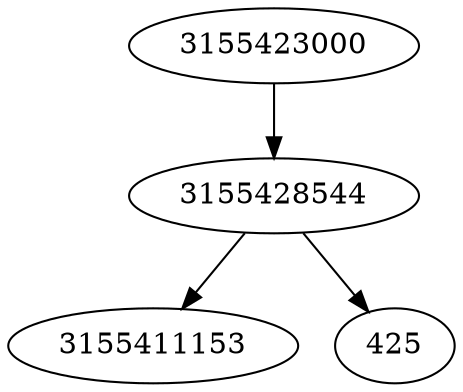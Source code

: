 strict digraph  {
3155423000;
3155411153;
425;
3155428544;
3155423000 -> 3155428544;
3155428544 -> 3155411153;
3155428544 -> 425;
}

